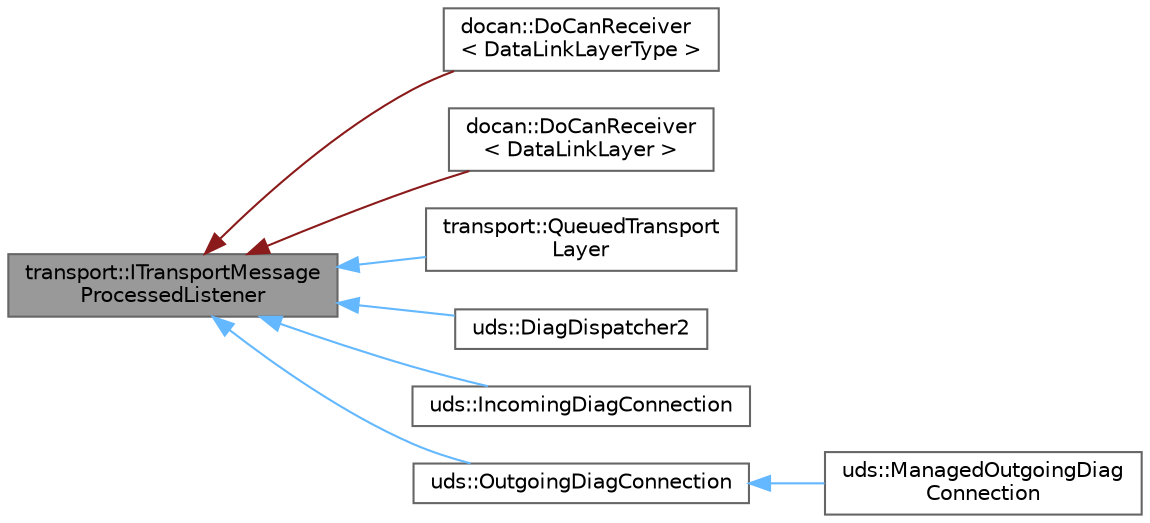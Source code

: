 digraph "transport::ITransportMessageProcessedListener"
{
 // LATEX_PDF_SIZE
  bgcolor="transparent";
  edge [fontname=Helvetica,fontsize=10,labelfontname=Helvetica,labelfontsize=10];
  node [fontname=Helvetica,fontsize=10,shape=box,height=0.2,width=0.4];
  rankdir="LR";
  Node1 [id="Node000001",label="transport::ITransportMessage\lProcessedListener",height=0.2,width=0.4,color="gray40", fillcolor="grey60", style="filled", fontcolor="black",tooltip=" "];
  Node1 -> Node2 [id="edge1_Node000001_Node000002",dir="back",color="firebrick4",style="solid",tooltip=" "];
  Node2 [id="Node000002",label="docan::DoCanReceiver\l\< DataLinkLayerType \>",height=0.2,width=0.4,color="gray40", fillcolor="white", style="filled",URL="$dd/d1e/classdocan_1_1DoCanReceiver.html",tooltip=" "];
  Node1 -> Node3 [id="edge2_Node000001_Node000003",dir="back",color="firebrick4",style="solid",tooltip=" "];
  Node3 [id="Node000003",label="docan::DoCanReceiver\l\< DataLinkLayer \>",height=0.2,width=0.4,color="gray40", fillcolor="white", style="filled",URL="$dd/d1e/classdocan_1_1DoCanReceiver.html",tooltip=" "];
  Node1 -> Node4 [id="edge3_Node000001_Node000004",dir="back",color="steelblue1",style="solid",tooltip=" "];
  Node4 [id="Node000004",label="transport::QueuedTransport\lLayer",height=0.2,width=0.4,color="gray40", fillcolor="white", style="filled",URL="$d0/dc5/classtransport_1_1QueuedTransportLayer.html",tooltip=" "];
  Node1 -> Node5 [id="edge4_Node000001_Node000005",dir="back",color="steelblue1",style="solid",tooltip=" "];
  Node5 [id="Node000005",label="uds::DiagDispatcher2",height=0.2,width=0.4,color="gray40", fillcolor="white", style="filled",URL="$d4/db8/classuds_1_1DiagDispatcher2.html",tooltip=" "];
  Node1 -> Node6 [id="edge5_Node000001_Node000006",dir="back",color="steelblue1",style="solid",tooltip=" "];
  Node6 [id="Node000006",label="uds::IncomingDiagConnection",height=0.2,width=0.4,color="gray40", fillcolor="white", style="filled",URL="$db/dc2/classuds_1_1IncomingDiagConnection.html",tooltip=" "];
  Node1 -> Node7 [id="edge6_Node000001_Node000007",dir="back",color="steelblue1",style="solid",tooltip=" "];
  Node7 [id="Node000007",label="uds::OutgoingDiagConnection",height=0.2,width=0.4,color="gray40", fillcolor="white", style="filled",URL="$d4/d78/classuds_1_1OutgoingDiagConnection.html",tooltip=" "];
  Node7 -> Node8 [id="edge7_Node000007_Node000008",dir="back",color="steelblue1",style="solid",tooltip=" "];
  Node8 [id="Node000008",label="uds::ManagedOutgoingDiag\lConnection",height=0.2,width=0.4,color="gray40", fillcolor="white", style="filled",URL="$d2/d36/classuds_1_1ManagedOutgoingDiagConnection.html",tooltip=" "];
}
